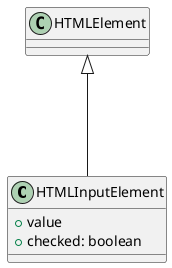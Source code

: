 @startuml htmlinputelement
class HTMLInputElement {
    + value
    + checked: boolean
}
HTMLElement <|--- HTMLInputElement
@enduml